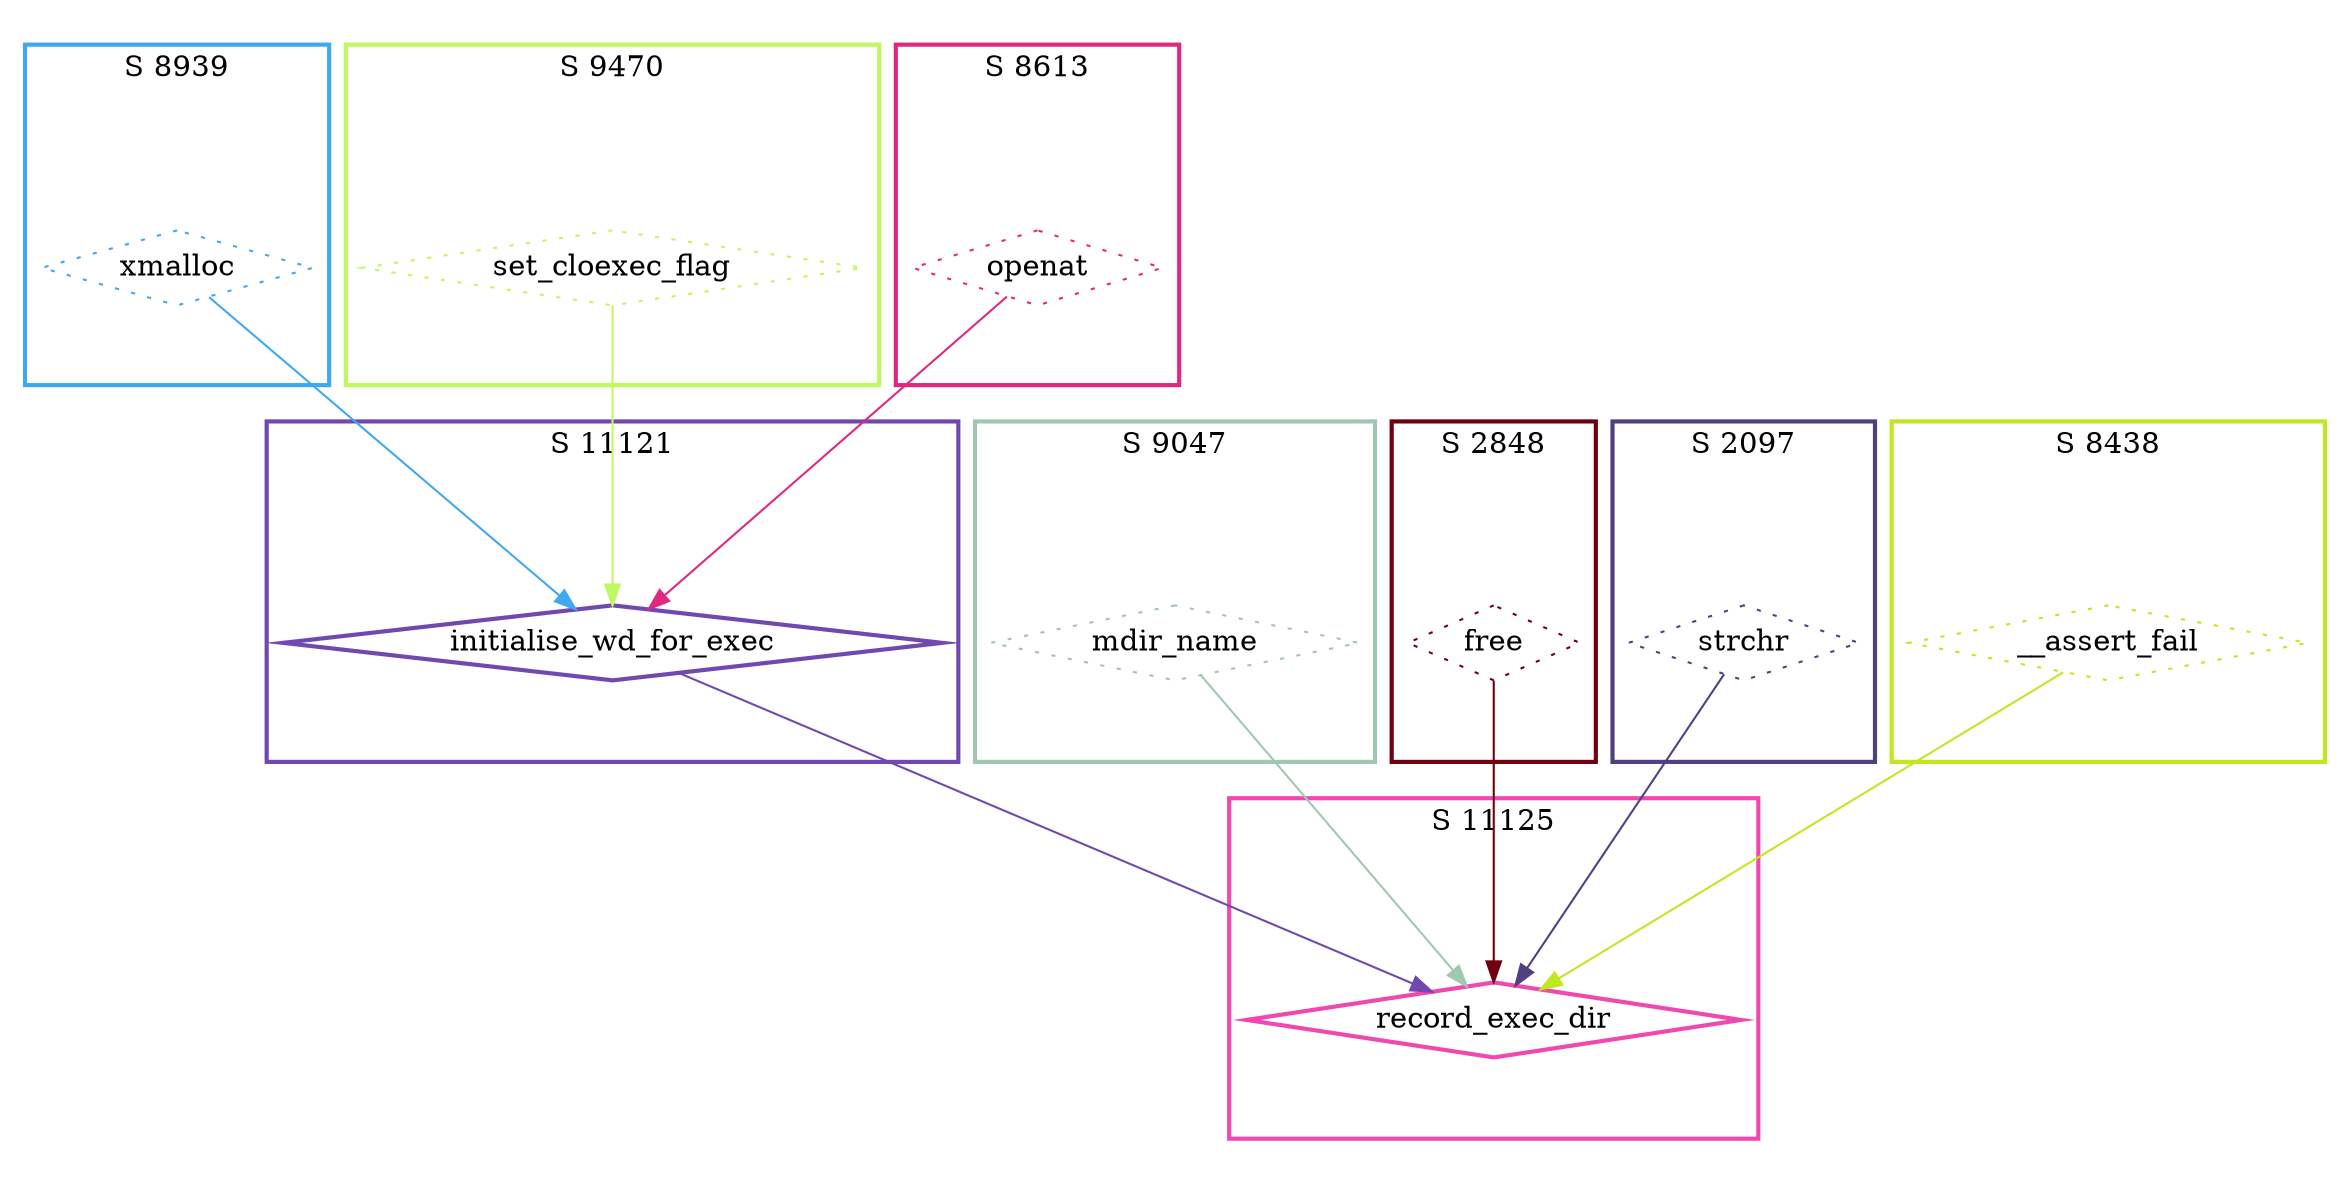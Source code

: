 digraph G {
  ratio=0.500000;
  "UV xmalloc (8939)" [shape=diamond, label="xmalloc", color="#40A8F0",
                       style=dotted];
  "UV mdir_name (9047)" [shape=diamond, label="mdir_name", color="#A0C8B0",
                         style=dotted];
  "UV free (2848)" [shape=diamond, label="free", color="#700010",
                    style=dotted];
  "UV strchr (2097)" [shape=diamond, label="strchr", color="#504080",
                      style=dotted];
  "UV set_cloexec_flag (9470)" [shape=diamond, label="set_cloexec_flag",
                                color="#C0F860", style=dotted];
  "UV initialise_wd_for_exec (11121)" [shape=diamond,
                                       label="initialise_wd_for_exec",
                                       color="#7048B0", style=bold];
  "UV record_exec_dir (11125)" [shape=diamond, label="record_exec_dir",
                                color="#F048B0", style=bold];
  "UV openat (8613)" [shape=diamond, label="openat", color="#E02880",
                      style=dotted];
  "UV __assert_fail (8438)" [shape=diamond, label="__assert_fail",
                             color="#C0E820", style=dotted];
  
  subgraph cluster_2848 { label="S 2848";
    color="#700010";
    style=bold;
    "UV free (2848)"; };
  subgraph cluster_8438 { label="S 8438";
    color="#C0E820";
    style=bold;
    "UV __assert_fail (8438)"; };
  subgraph cluster_8613 { label="S 8613";
    color="#E02880";
    style=bold;
    "UV openat (8613)"; };
  subgraph cluster_8939 { label="S 8939";
    color="#40A8F0";
    style=bold;
    "UV xmalloc (8939)"; };
  subgraph cluster_11125 { label="S 11125";
    color="#F048B0";
    style=bold;
    "UV record_exec_dir (11125)"; };
  subgraph cluster_9047 { label="S 9047";
    color="#A0C8B0";
    style=bold;
    "UV mdir_name (9047)"; };
  subgraph cluster_11121 { label="S 11121";
    color="#7048B0";
    style=bold;
    "UV initialise_wd_for_exec (11121)"; };
  subgraph cluster_9470 { label="S 9470";
    color="#C0F860";
    style=bold;
    "UV set_cloexec_flag (9470)"; };
  subgraph cluster_2097 { label="S 2097";
    color="#504080";
    style=bold;
    "UV strchr (2097)"; };
  
  "UV xmalloc (8939)" -> "UV initialise_wd_for_exec (11121)" [color="#40A8F0"];
  "UV mdir_name (9047)" -> "UV record_exec_dir (11125)" [color="#A0C8B0"];
  "UV free (2848)" -> "UV record_exec_dir (11125)" [color="#700010"];
  "UV strchr (2097)" -> "UV record_exec_dir (11125)" [color="#504080"];
  "UV set_cloexec_flag (9470)" -> "UV initialise_wd_for_exec (11121)" [
  color="#C0F860"];
  "UV initialise_wd_for_exec (11121)" -> "UV record_exec_dir (11125)" [
  color="#7048B0"];
  "UV openat (8613)" -> "UV initialise_wd_for_exec (11121)" [color="#E02880"];
  "UV __assert_fail (8438)" -> "UV record_exec_dir (11125)" [color="#C0E820"];
  
  }